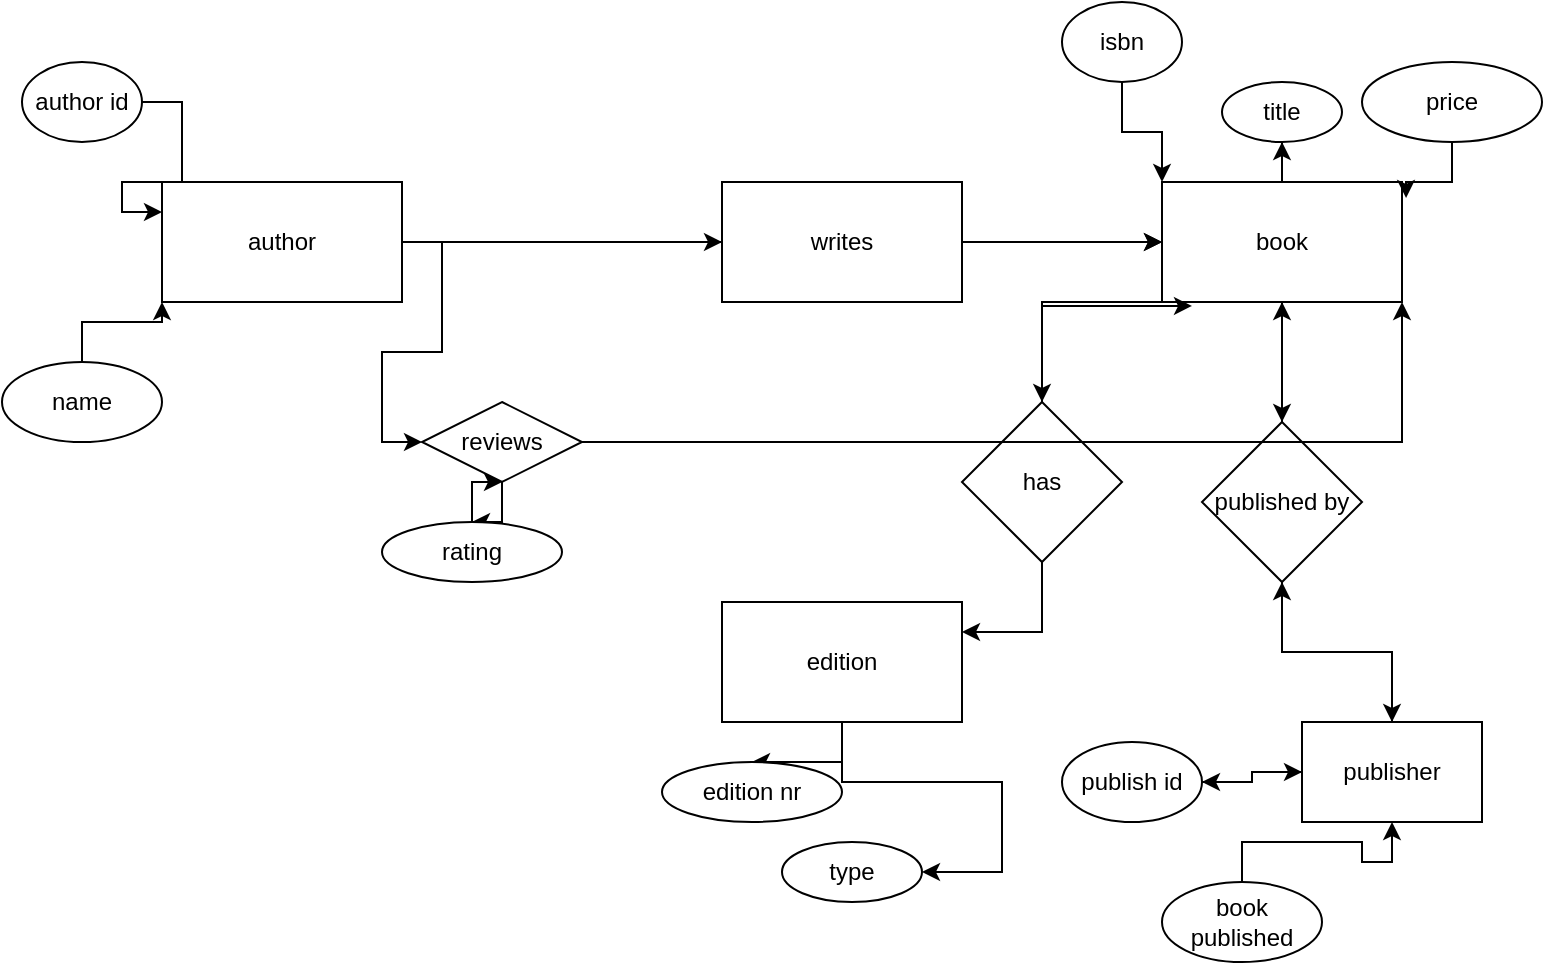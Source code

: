 <mxfile version="23.1.0" type="github">
  <diagram name="Page-1" id="b-8pukv-mA0MAg_-l94V">
    <mxGraphModel dx="2883" dy="2218" grid="1" gridSize="10" guides="1" tooltips="1" connect="1" arrows="1" fold="1" page="1" pageScale="1" pageWidth="850" pageHeight="1100" math="0" shadow="0">
      <root>
        <mxCell id="0" />
        <mxCell id="1" parent="0" />
        <mxCell id="gj6ri52fHp2Q1NtQhbDw-19" style="edgeStyle=orthogonalEdgeStyle;rounded=0;orthogonalLoop=1;jettySize=auto;html=1;" edge="1" parent="1" source="gj6ri52fHp2Q1NtQhbDw-15">
          <mxGeometry relative="1" as="geometry">
            <mxPoint x="-450" y="-810" as="targetPoint" />
          </mxGeometry>
        </mxCell>
        <mxCell id="gj6ri52fHp2Q1NtQhbDw-24" style="edgeStyle=orthogonalEdgeStyle;rounded=0;orthogonalLoop=1;jettySize=auto;html=1;" edge="1" parent="1" source="gj6ri52fHp2Q1NtQhbDw-15" target="gj6ri52fHp2Q1NtQhbDw-20">
          <mxGeometry relative="1" as="geometry" />
        </mxCell>
        <mxCell id="gj6ri52fHp2Q1NtQhbDw-57" style="edgeStyle=orthogonalEdgeStyle;rounded=0;orthogonalLoop=1;jettySize=auto;html=1;entryX=0;entryY=0.5;entryDx=0;entryDy=0;" edge="1" parent="1" source="gj6ri52fHp2Q1NtQhbDw-15" target="gj6ri52fHp2Q1NtQhbDw-56">
          <mxGeometry relative="1" as="geometry">
            <mxPoint x="-630" y="-630" as="targetPoint" />
          </mxGeometry>
        </mxCell>
        <mxCell id="gj6ri52fHp2Q1NtQhbDw-15" value="author" style="rounded=0;whiteSpace=wrap;html=1;" vertex="1" parent="1">
          <mxGeometry x="-740" y="-840" width="120" height="60" as="geometry" />
        </mxCell>
        <mxCell id="gj6ri52fHp2Q1NtQhbDw-39" style="edgeStyle=orthogonalEdgeStyle;rounded=0;orthogonalLoop=1;jettySize=auto;html=1;" edge="1" parent="1" source="gj6ri52fHp2Q1NtQhbDw-17" target="gj6ri52fHp2Q1NtQhbDw-38">
          <mxGeometry relative="1" as="geometry" />
        </mxCell>
        <mxCell id="gj6ri52fHp2Q1NtQhbDw-46" style="edgeStyle=orthogonalEdgeStyle;rounded=0;orthogonalLoop=1;jettySize=auto;html=1;" edge="1" parent="1" source="gj6ri52fHp2Q1NtQhbDw-17">
          <mxGeometry relative="1" as="geometry">
            <mxPoint x="-180" y="-720" as="targetPoint" />
          </mxGeometry>
        </mxCell>
        <mxCell id="gj6ri52fHp2Q1NtQhbDw-49" style="edgeStyle=orthogonalEdgeStyle;rounded=0;orthogonalLoop=1;jettySize=auto;html=1;" edge="1" parent="1" source="gj6ri52fHp2Q1NtQhbDw-17" target="gj6ri52fHp2Q1NtQhbDw-47">
          <mxGeometry relative="1" as="geometry">
            <Array as="points">
              <mxPoint x="-300" y="-780" />
            </Array>
          </mxGeometry>
        </mxCell>
        <mxCell id="gj6ri52fHp2Q1NtQhbDw-17" value="book" style="rounded=0;whiteSpace=wrap;html=1;" vertex="1" parent="1">
          <mxGeometry x="-240" y="-840" width="120" height="60" as="geometry" />
        </mxCell>
        <mxCell id="gj6ri52fHp2Q1NtQhbDw-42" style="edgeStyle=orthogonalEdgeStyle;rounded=0;orthogonalLoop=1;jettySize=auto;html=1;" edge="1" parent="1" source="gj6ri52fHp2Q1NtQhbDw-18" target="gj6ri52fHp2Q1NtQhbDw-40">
          <mxGeometry relative="1" as="geometry" />
        </mxCell>
        <mxCell id="gj6ri52fHp2Q1NtQhbDw-45" style="edgeStyle=orthogonalEdgeStyle;rounded=0;orthogonalLoop=1;jettySize=auto;html=1;" edge="1" parent="1" source="gj6ri52fHp2Q1NtQhbDw-18" target="gj6ri52fHp2Q1NtQhbDw-35">
          <mxGeometry relative="1" as="geometry" />
        </mxCell>
        <mxCell id="gj6ri52fHp2Q1NtQhbDw-18" value="publisher" style="rounded=0;whiteSpace=wrap;html=1;" vertex="1" parent="1">
          <mxGeometry x="-170" y="-570" width="90" height="50" as="geometry" />
        </mxCell>
        <mxCell id="gj6ri52fHp2Q1NtQhbDw-21" value="+" style="edgeStyle=orthogonalEdgeStyle;rounded=0;orthogonalLoop=1;jettySize=auto;html=1;exitX=1;exitY=0.5;exitDx=0;exitDy=0;" edge="1" parent="1" source="gj6ri52fHp2Q1NtQhbDw-20">
          <mxGeometry relative="1" as="geometry">
            <mxPoint x="-360" y="-810" as="targetPoint" />
          </mxGeometry>
        </mxCell>
        <mxCell id="gj6ri52fHp2Q1NtQhbDw-22" style="edgeStyle=orthogonalEdgeStyle;rounded=0;orthogonalLoop=1;jettySize=auto;html=1;" edge="1" parent="1" source="gj6ri52fHp2Q1NtQhbDw-20" target="gj6ri52fHp2Q1NtQhbDw-17">
          <mxGeometry relative="1" as="geometry" />
        </mxCell>
        <mxCell id="gj6ri52fHp2Q1NtQhbDw-23" style="edgeStyle=orthogonalEdgeStyle;rounded=0;orthogonalLoop=1;jettySize=auto;html=1;" edge="1" parent="1" source="gj6ri52fHp2Q1NtQhbDw-20" target="gj6ri52fHp2Q1NtQhbDw-17">
          <mxGeometry relative="1" as="geometry" />
        </mxCell>
        <mxCell id="gj6ri52fHp2Q1NtQhbDw-20" value="writes" style="rounded=0;whiteSpace=wrap;html=1;" vertex="1" parent="1">
          <mxGeometry x="-460" y="-840" width="120" height="60" as="geometry" />
        </mxCell>
        <mxCell id="gj6ri52fHp2Q1NtQhbDw-28" style="edgeStyle=orthogonalEdgeStyle;rounded=0;orthogonalLoop=1;jettySize=auto;html=1;entryX=0;entryY=0.25;entryDx=0;entryDy=0;" edge="1" parent="1" source="gj6ri52fHp2Q1NtQhbDw-27" target="gj6ri52fHp2Q1NtQhbDw-15">
          <mxGeometry relative="1" as="geometry" />
        </mxCell>
        <mxCell id="gj6ri52fHp2Q1NtQhbDw-27" value="author id" style="ellipse;whiteSpace=wrap;html=1;" vertex="1" parent="1">
          <mxGeometry x="-810" y="-900" width="60" height="40" as="geometry" />
        </mxCell>
        <mxCell id="gj6ri52fHp2Q1NtQhbDw-30" style="edgeStyle=orthogonalEdgeStyle;rounded=0;orthogonalLoop=1;jettySize=auto;html=1;entryX=0;entryY=1;entryDx=0;entryDy=0;" edge="1" parent="1" source="gj6ri52fHp2Q1NtQhbDw-29" target="gj6ri52fHp2Q1NtQhbDw-15">
          <mxGeometry relative="1" as="geometry" />
        </mxCell>
        <mxCell id="gj6ri52fHp2Q1NtQhbDw-29" value="name" style="ellipse;whiteSpace=wrap;html=1;" vertex="1" parent="1">
          <mxGeometry x="-820" y="-750" width="80" height="40" as="geometry" />
        </mxCell>
        <mxCell id="gj6ri52fHp2Q1NtQhbDw-31" value="price" style="ellipse;whiteSpace=wrap;html=1;" vertex="1" parent="1">
          <mxGeometry x="-140" y="-900" width="90" height="40" as="geometry" />
        </mxCell>
        <mxCell id="gj6ri52fHp2Q1NtQhbDw-32" style="edgeStyle=orthogonalEdgeStyle;rounded=0;orthogonalLoop=1;jettySize=auto;html=1;entryX=1.017;entryY=0.133;entryDx=0;entryDy=0;entryPerimeter=0;" edge="1" parent="1" source="gj6ri52fHp2Q1NtQhbDw-31" target="gj6ri52fHp2Q1NtQhbDw-17">
          <mxGeometry relative="1" as="geometry" />
        </mxCell>
        <mxCell id="gj6ri52fHp2Q1NtQhbDw-34" style="edgeStyle=orthogonalEdgeStyle;rounded=0;orthogonalLoop=1;jettySize=auto;html=1;entryX=0;entryY=0;entryDx=0;entryDy=0;" edge="1" parent="1" source="gj6ri52fHp2Q1NtQhbDw-33" target="gj6ri52fHp2Q1NtQhbDw-17">
          <mxGeometry relative="1" as="geometry" />
        </mxCell>
        <mxCell id="gj6ri52fHp2Q1NtQhbDw-33" value="isbn" style="ellipse;whiteSpace=wrap;html=1;" vertex="1" parent="1">
          <mxGeometry x="-290" y="-930" width="60" height="40" as="geometry" />
        </mxCell>
        <mxCell id="gj6ri52fHp2Q1NtQhbDw-36" style="edgeStyle=orthogonalEdgeStyle;rounded=0;orthogonalLoop=1;jettySize=auto;html=1;" edge="1" parent="1" source="gj6ri52fHp2Q1NtQhbDw-35" target="gj6ri52fHp2Q1NtQhbDw-17">
          <mxGeometry relative="1" as="geometry" />
        </mxCell>
        <mxCell id="gj6ri52fHp2Q1NtQhbDw-37" style="edgeStyle=orthogonalEdgeStyle;rounded=0;orthogonalLoop=1;jettySize=auto;html=1;" edge="1" parent="1" source="gj6ri52fHp2Q1NtQhbDw-35" target="gj6ri52fHp2Q1NtQhbDw-18">
          <mxGeometry relative="1" as="geometry" />
        </mxCell>
        <mxCell id="gj6ri52fHp2Q1NtQhbDw-35" value="published by" style="rhombus;whiteSpace=wrap;html=1;" vertex="1" parent="1">
          <mxGeometry x="-220" y="-720" width="80" height="80" as="geometry" />
        </mxCell>
        <mxCell id="gj6ri52fHp2Q1NtQhbDw-38" value="title" style="ellipse;whiteSpace=wrap;html=1;" vertex="1" parent="1">
          <mxGeometry x="-210" y="-890" width="60" height="30" as="geometry" />
        </mxCell>
        <mxCell id="gj6ri52fHp2Q1NtQhbDw-41" style="edgeStyle=orthogonalEdgeStyle;rounded=0;orthogonalLoop=1;jettySize=auto;html=1;" edge="1" parent="1" source="gj6ri52fHp2Q1NtQhbDw-40" target="gj6ri52fHp2Q1NtQhbDw-18">
          <mxGeometry relative="1" as="geometry" />
        </mxCell>
        <mxCell id="gj6ri52fHp2Q1NtQhbDw-40" value="publish id" style="ellipse;whiteSpace=wrap;html=1;" vertex="1" parent="1">
          <mxGeometry x="-290" y="-560" width="70" height="40" as="geometry" />
        </mxCell>
        <mxCell id="gj6ri52fHp2Q1NtQhbDw-44" style="edgeStyle=orthogonalEdgeStyle;rounded=0;orthogonalLoop=1;jettySize=auto;html=1;" edge="1" parent="1" source="gj6ri52fHp2Q1NtQhbDw-43" target="gj6ri52fHp2Q1NtQhbDw-18">
          <mxGeometry relative="1" as="geometry" />
        </mxCell>
        <mxCell id="gj6ri52fHp2Q1NtQhbDw-43" value="book published" style="ellipse;whiteSpace=wrap;html=1;" vertex="1" parent="1">
          <mxGeometry x="-240" y="-490" width="80" height="40" as="geometry" />
        </mxCell>
        <mxCell id="gj6ri52fHp2Q1NtQhbDw-51" style="edgeStyle=orthogonalEdgeStyle;rounded=0;orthogonalLoop=1;jettySize=auto;html=1;entryX=1;entryY=0.25;entryDx=0;entryDy=0;" edge="1" parent="1" source="gj6ri52fHp2Q1NtQhbDw-47" target="gj6ri52fHp2Q1NtQhbDw-50">
          <mxGeometry relative="1" as="geometry" />
        </mxCell>
        <mxCell id="gj6ri52fHp2Q1NtQhbDw-47" value="has" style="rhombus;whiteSpace=wrap;html=1;" vertex="1" parent="1">
          <mxGeometry x="-340" y="-730" width="80" height="80" as="geometry" />
        </mxCell>
        <mxCell id="gj6ri52fHp2Q1NtQhbDw-48" style="edgeStyle=orthogonalEdgeStyle;rounded=0;orthogonalLoop=1;jettySize=auto;html=1;entryX=0.125;entryY=1.033;entryDx=0;entryDy=0;entryPerimeter=0;" edge="1" parent="1" source="gj6ri52fHp2Q1NtQhbDw-47" target="gj6ri52fHp2Q1NtQhbDw-17">
          <mxGeometry relative="1" as="geometry">
            <Array as="points">
              <mxPoint x="-300" y="-778" />
            </Array>
          </mxGeometry>
        </mxCell>
        <mxCell id="gj6ri52fHp2Q1NtQhbDw-53" style="edgeStyle=orthogonalEdgeStyle;rounded=0;orthogonalLoop=1;jettySize=auto;html=1;" edge="1" parent="1" source="gj6ri52fHp2Q1NtQhbDw-50" target="gj6ri52fHp2Q1NtQhbDw-52">
          <mxGeometry relative="1" as="geometry" />
        </mxCell>
        <mxCell id="gj6ri52fHp2Q1NtQhbDw-55" style="edgeStyle=orthogonalEdgeStyle;rounded=0;orthogonalLoop=1;jettySize=auto;html=1;entryX=1;entryY=0.5;entryDx=0;entryDy=0;" edge="1" parent="1" source="gj6ri52fHp2Q1NtQhbDw-50" target="gj6ri52fHp2Q1NtQhbDw-54">
          <mxGeometry relative="1" as="geometry" />
        </mxCell>
        <mxCell id="gj6ri52fHp2Q1NtQhbDw-50" value="edition" style="rounded=0;whiteSpace=wrap;html=1;" vertex="1" parent="1">
          <mxGeometry x="-460" y="-630" width="120" height="60" as="geometry" />
        </mxCell>
        <mxCell id="gj6ri52fHp2Q1NtQhbDw-52" value="edition nr" style="ellipse;whiteSpace=wrap;html=1;" vertex="1" parent="1">
          <mxGeometry x="-490" y="-550" width="90" height="30" as="geometry" />
        </mxCell>
        <mxCell id="gj6ri52fHp2Q1NtQhbDw-54" value="type" style="ellipse;whiteSpace=wrap;html=1;" vertex="1" parent="1">
          <mxGeometry x="-430" y="-510" width="70" height="30" as="geometry" />
        </mxCell>
        <mxCell id="gj6ri52fHp2Q1NtQhbDw-58" style="edgeStyle=orthogonalEdgeStyle;rounded=0;orthogonalLoop=1;jettySize=auto;html=1;entryX=1;entryY=1;entryDx=0;entryDy=0;" edge="1" parent="1" source="gj6ri52fHp2Q1NtQhbDw-56" target="gj6ri52fHp2Q1NtQhbDw-17">
          <mxGeometry relative="1" as="geometry" />
        </mxCell>
        <mxCell id="gj6ri52fHp2Q1NtQhbDw-61" value="" style="edgeStyle=orthogonalEdgeStyle;rounded=0;orthogonalLoop=1;jettySize=auto;html=1;" edge="1" parent="1" source="gj6ri52fHp2Q1NtQhbDw-56" target="gj6ri52fHp2Q1NtQhbDw-59">
          <mxGeometry relative="1" as="geometry" />
        </mxCell>
        <mxCell id="gj6ri52fHp2Q1NtQhbDw-56" value="reviews" style="rhombus;whiteSpace=wrap;html=1;" vertex="1" parent="1">
          <mxGeometry x="-610" y="-730" width="80" height="40" as="geometry" />
        </mxCell>
        <mxCell id="gj6ri52fHp2Q1NtQhbDw-60" style="edgeStyle=orthogonalEdgeStyle;rounded=0;orthogonalLoop=1;jettySize=auto;html=1;" edge="1" parent="1" source="gj6ri52fHp2Q1NtQhbDw-59" target="gj6ri52fHp2Q1NtQhbDw-56">
          <mxGeometry relative="1" as="geometry" />
        </mxCell>
        <mxCell id="gj6ri52fHp2Q1NtQhbDw-59" value="rating" style="ellipse;whiteSpace=wrap;html=1;" vertex="1" parent="1">
          <mxGeometry x="-630" y="-670" width="90" height="30" as="geometry" />
        </mxCell>
      </root>
    </mxGraphModel>
  </diagram>
</mxfile>
